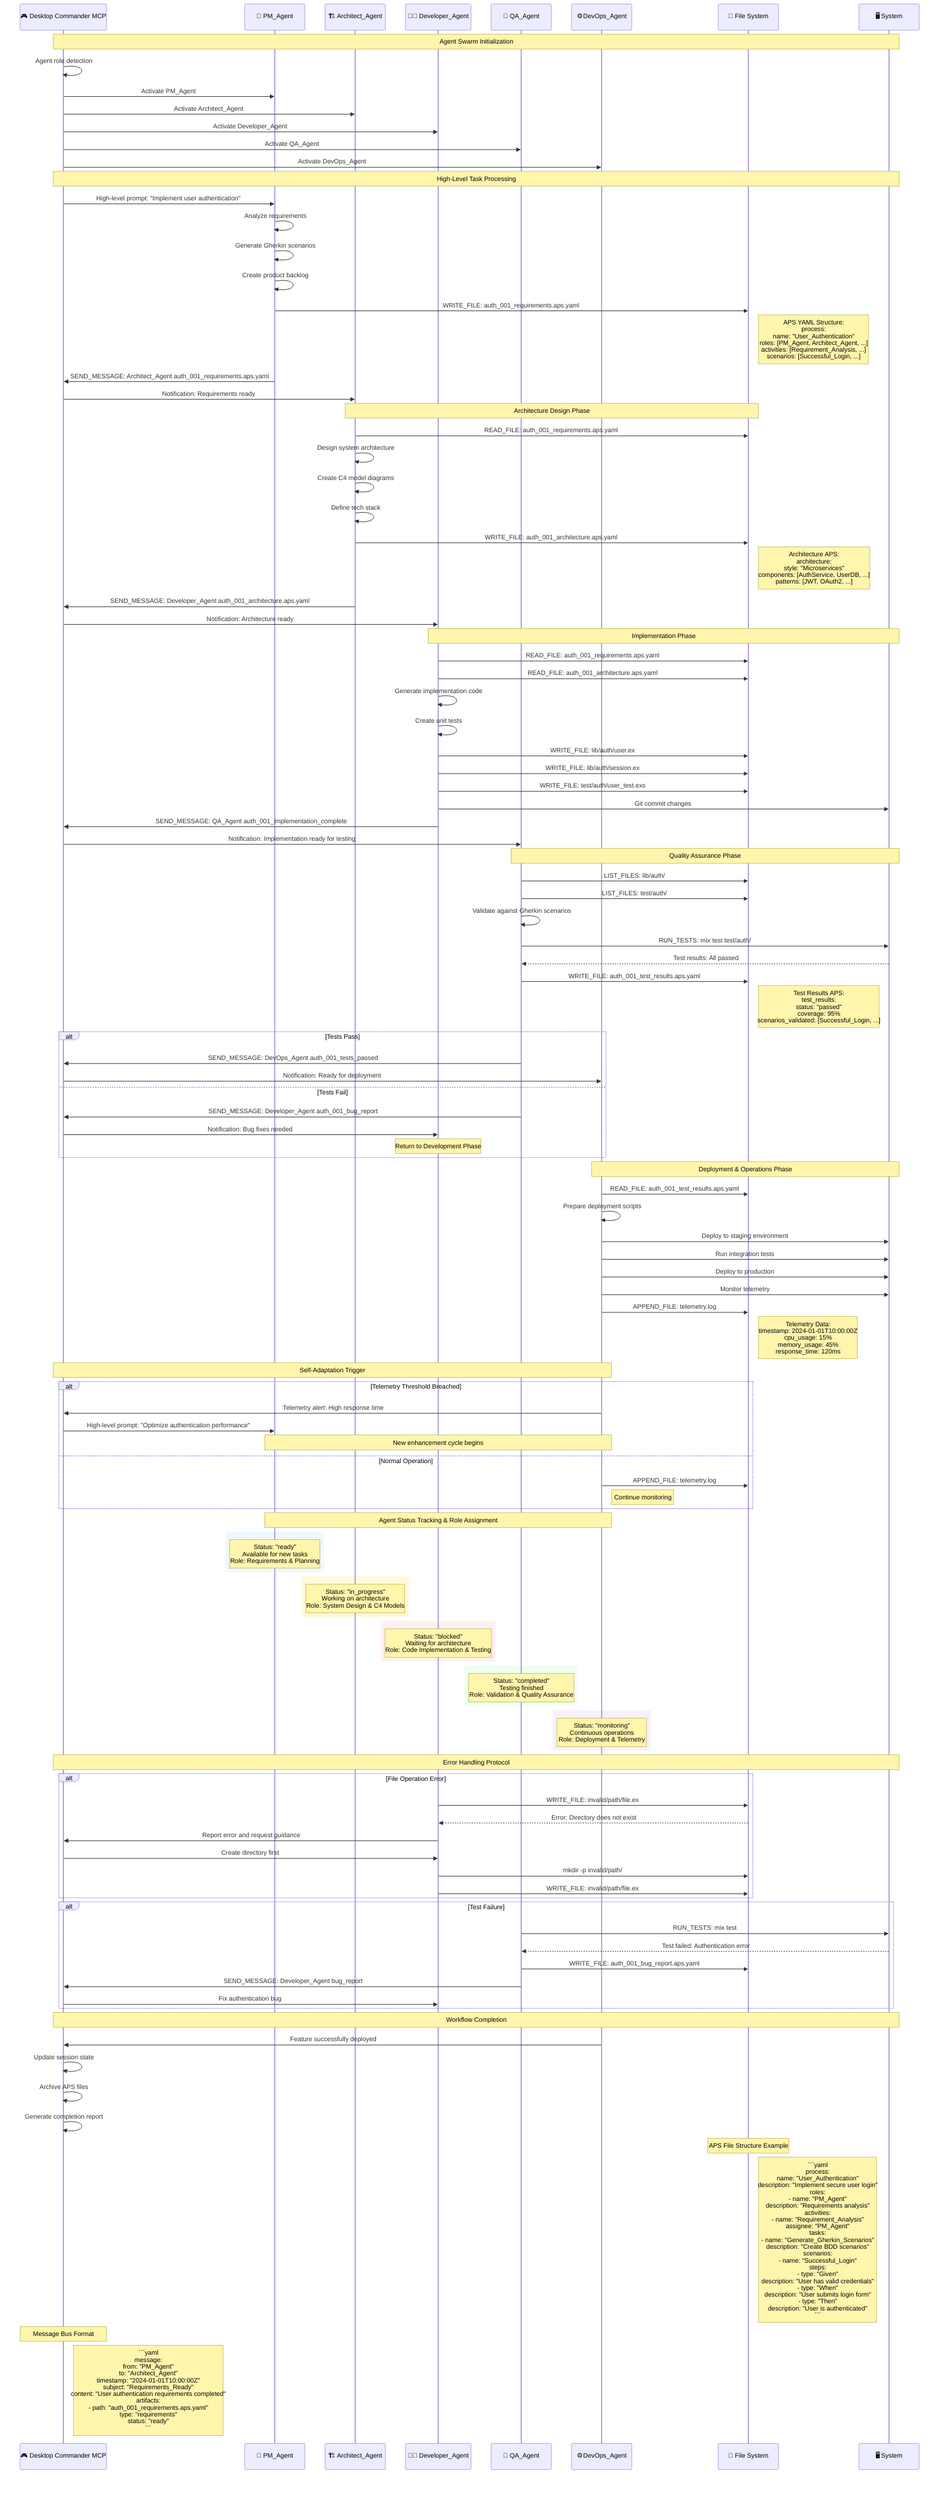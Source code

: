 sequenceDiagram
    participant MCP as 🎮 Desktop Commander MCP
    participant PM as 👔 PM_Agent
    participant ARCH as 🏗️ Architect_Agent  
    participant DEV as 👩‍💻 Developer_Agent
    participant QA as 🧪 QA_Agent
    participant DEVOPS as ⚙️ DevOps_Agent
    participant FS as 📁 File System
    participant SYS as 🖥️ System

    %% Initial Setup
    Note over MCP, SYS: Agent Swarm Initialization
    MCP->>MCP: Agent role detection
    MCP->>PM: Activate PM_Agent
    MCP->>ARCH: Activate Architect_Agent
    MCP->>DEV: Activate Developer_Agent
    MCP->>QA: Activate QA_Agent
    MCP->>DEVOPS: Activate DevOps_Agent

    %% High-level Task Assignment
    Note over MCP, SYS: High-Level Task Processing
    MCP->>PM: High-level prompt: "Implement user authentication"
    PM->>PM: Analyze requirements
    PM->>PM: Generate Gherkin scenarios
    PM->>PM: Create product backlog

    %% APS File Creation
    PM->>FS: WRITE_FILE: auth_001_requirements.aps.yaml
    Note right of FS: APS YAML Structure:<br/>process:<br/>  name: "User_Authentication"<br/>  roles: [PM_Agent, Architect_Agent, ...]<br/>  activities: [Requirement_Analysis, ...]<br/>  scenarios: [Successful_Login, ...]

    %% Inter-Agent Communication
    PM->>MCP: SEND_MESSAGE: Architect_Agent auth_001_requirements.aps.yaml
    MCP->>ARCH: Notification: Requirements ready

    %% Architecture Phase
    Note over ARCH, FS: Architecture Design Phase
    ARCH->>FS: READ_FILE: auth_001_requirements.aps.yaml
    ARCH->>ARCH: Design system architecture
    ARCH->>ARCH: Create C4 model diagrams
    ARCH->>ARCH: Define tech stack
    ARCH->>FS: WRITE_FILE: auth_001_architecture.aps.yaml
    Note right of FS: Architecture APS:<br/>architecture:<br/>  style: "Microservices"<br/>  components: [AuthService, UserDB, ...]<br/>  patterns: [JWT, OAuth2, ...]

    ARCH->>MCP: SEND_MESSAGE: Developer_Agent auth_001_architecture.aps.yaml
    MCP->>DEV: Notification: Architecture ready

    %% Development Phase
    Note over DEV, SYS: Implementation Phase
    DEV->>FS: READ_FILE: auth_001_requirements.aps.yaml
    DEV->>FS: READ_FILE: auth_001_architecture.aps.yaml
    DEV->>DEV: Generate implementation code
    DEV->>DEV: Create unit tests
    DEV->>FS: WRITE_FILE: lib/auth/user.ex
    DEV->>FS: WRITE_FILE: lib/auth/session.ex
    DEV->>FS: WRITE_FILE: test/auth/user_test.exs
    DEV->>SYS: Git commit changes

    DEV->>MCP: SEND_MESSAGE: QA_Agent auth_001_implementation_complete
    MCP->>QA: Notification: Implementation ready for testing

    %% Testing Phase
    Note over QA, SYS: Quality Assurance Phase
    QA->>FS: LIST_FILES: lib/auth/
    QA->>FS: LIST_FILES: test/auth/
    QA->>QA: Validate against Gherkin scenarios
    QA->>SYS: RUN_TESTS: mix test test/auth/
    SYS-->>QA: Test results: All passed

    QA->>FS: WRITE_FILE: auth_001_test_results.aps.yaml
    Note right of FS: Test Results APS:<br/>test_results:<br/>  status: "passed"<br/>  coverage: 95%<br/>  scenarios_validated: [Successful_Login, ...]

    alt Tests Pass
        QA->>MCP: SEND_MESSAGE: DevOps_Agent auth_001_tests_passed
        MCP->>DEVOPS: Notification: Ready for deployment
    else Tests Fail
        QA->>MCP: SEND_MESSAGE: Developer_Agent auth_001_bug_report
        MCP->>DEV: Notification: Bug fixes needed
        Note over DEV: Return to Development Phase
    end

    %% Deployment Phase
    Note over DEVOPS, SYS: Deployment & Operations Phase
    DEVOPS->>FS: READ_FILE: auth_001_test_results.aps.yaml
    DEVOPS->>DEVOPS: Prepare deployment scripts
    DEVOPS->>SYS: Deploy to staging environment
    DEVOPS->>SYS: Run integration tests
    DEVOPS->>SYS: Deploy to production
    DEVOPS->>SYS: Monitor telemetry

    DEVOPS->>FS: APPEND_FILE: telemetry.log
    Note right of FS: Telemetry Data:<br/>timestamp: 2024-01-01T10:00:00Z<br/>cpu_usage: 15%<br/>memory_usage: 45%<br/>response_time: 120ms

    %% Self-Adaptation Loop
    Note over DEVOPS, MCP: Self-Adaptation Trigger
    alt Telemetry Threshold Breached
        DEVOPS->>MCP: Telemetry alert: High response time
        MCP->>PM: High-level prompt: "Optimize authentication performance"
        Note over PM, DEVOPS: New enhancement cycle begins
    else Normal Operation
        DEVOPS->>FS: APPEND_FILE: telemetry.log
        Note right of DEVOPS: Continue monitoring
    end

    %% Agent Status Management
    Note over PM, DEVOPS: Agent Status Tracking & Role Assignment
    
    rect rgb(240, 248, 255)
        Note over PM: Status: "ready"<br/>Available for new tasks<br/>Role: Requirements & Planning
    end
    
    rect rgb(255, 248, 220)
        Note over ARCH: Status: "in_progress"<br/>Working on architecture<br/>Role: System Design & C4 Models
    end
    
    rect rgb(255, 240, 240)
        Note over DEV: Status: "blocked"<br/>Waiting for architecture<br/>Role: Code Implementation & Testing
    end
    
    rect rgb(240, 255, 240)
        Note over QA: Status: "completed"<br/>Testing finished<br/>Role: Validation & Quality Assurance
    end
    
    rect rgb(248, 240, 255)
        Note over DEVOPS: Status: "monitoring"<br/>Continuous operations<br/>Role: Deployment & Telemetry
    end

    %% Error Handling
    Note over MCP, SYS: Error Handling Protocol
    alt File Operation Error
        DEV->>FS: WRITE_FILE: invalid/path/file.ex
        FS-->>DEV: Error: Directory does not exist
        DEV->>MCP: Report error and request guidance
        MCP->>DEV: Create directory first
        DEV->>FS: mkdir -p invalid/path/
        DEV->>FS: WRITE_FILE: invalid/path/file.ex
    end

    alt Test Failure
        QA->>SYS: RUN_TESTS: mix test
        SYS-->>QA: Test failed: Authentication error
        QA->>FS: WRITE_FILE: auth_001_bug_report.aps.yaml
        QA->>MCP: SEND_MESSAGE: Developer_Agent bug_report
        MCP->>DEV: Fix authentication bug
    end

    %% Workflow Completion
    Note over MCP, SYS: Workflow Completion
    DEVOPS->>MCP: Feature successfully deployed
    MCP->>MCP: Update session state
    MCP->>MCP: Archive APS files
    MCP->>MCP: Generate completion report

    %% APS File Structure Example
    Note over FS: APS File Structure Example
    Note right of FS: ```yaml<br/>process:<br/>  name: "User_Authentication"<br/>  description: "Implement secure user login"<br/>  roles:<br/>    - name: "PM_Agent"<br/>      description: "Requirements analysis"<br/>  activities:<br/>    - name: "Requirement_Analysis"<br/>      assignee: "PM_Agent"<br/>      tasks:<br/>        - name: "Generate_Gherkin_Scenarios"<br/>          description: "Create BDD scenarios"<br/>  scenarios:<br/>    - name: "Successful_Login"<br/>      steps:<br/>        - type: "Given"<br/>          description: "User has valid credentials"<br/>        - type: "When"<br/>          description: "User submits login form"<br/>        - type: "Then"<br/>          description: "User is authenticated"<br/>```

    %% Message Bus Format
    Note over MCP: Message Bus Format
    Note right of MCP: ```yaml<br/>message:<br/>  from: "PM_Agent"<br/>  to: "Architect_Agent"<br/>  timestamp: "2024-01-01T10:00:00Z"<br/>  subject: "Requirements_Ready"<br/>  content: "User authentication requirements completed"<br/>  artifacts:<br/>    - path: "auth_001_requirements.aps.yaml"<br/>      type: "requirements"<br/>      status: "ready"<br/>```